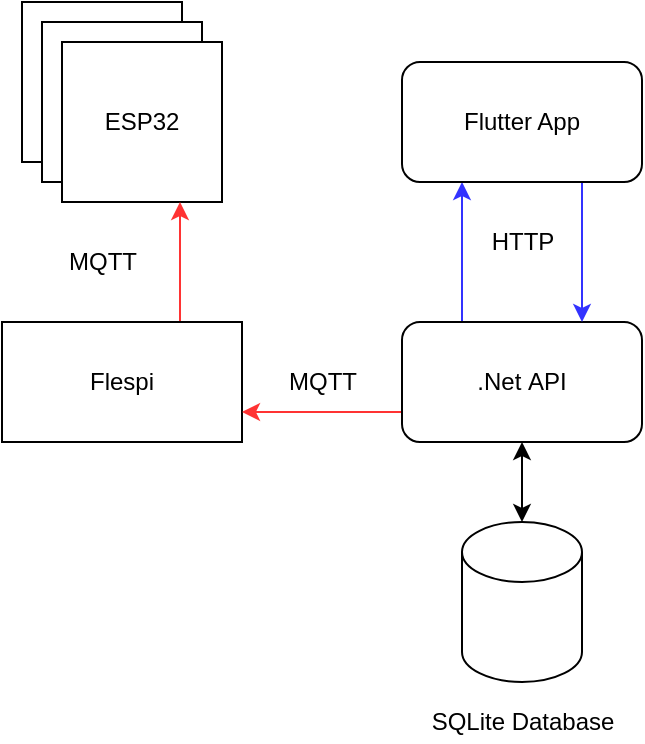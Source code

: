 <mxfile version="18.0.3" type="device"><diagram id="H8dfs-x3mDo7wnk1wnR4" name="Page-1"><mxGraphModel dx="1621" dy="764" grid="1" gridSize="10" guides="1" tooltips="1" connect="1" arrows="1" fold="1" page="1" pageScale="1" pageWidth="827" pageHeight="1169" math="0" shadow="0"><root><mxCell id="0"/><mxCell id="1" parent="0"/><mxCell id="thP0MUZfrDkWqhvspjhM-1" value="" style="whiteSpace=wrap;html=1;aspect=fixed;" vertex="1" parent="1"><mxGeometry x="250" y="200" width="80" height="80" as="geometry"/></mxCell><mxCell id="thP0MUZfrDkWqhvspjhM-2" value="" style="whiteSpace=wrap;html=1;aspect=fixed;" vertex="1" parent="1"><mxGeometry x="260" y="210" width="80" height="80" as="geometry"/></mxCell><mxCell id="thP0MUZfrDkWqhvspjhM-3" value="ESP32" style="whiteSpace=wrap;html=1;aspect=fixed;" vertex="1" parent="1"><mxGeometry x="270" y="220" width="80" height="80" as="geometry"/></mxCell><mxCell id="thP0MUZfrDkWqhvspjhM-5" style="edgeStyle=orthogonalEdgeStyle;rounded=0;orthogonalLoop=1;jettySize=auto;html=1;exitX=0.75;exitY=0;exitDx=0;exitDy=0;entryX=0.75;entryY=1;entryDx=0;entryDy=0;strokeColor=#FF3333;" edge="1" parent="1"><mxGeometry relative="1" as="geometry"><mxPoint x="329" y="360" as="sourcePoint"/><mxPoint x="329" y="300" as="targetPoint"/></mxGeometry></mxCell><mxCell id="thP0MUZfrDkWqhvspjhM-4" value="Flespi" style="rounded=0;whiteSpace=wrap;html=1;" vertex="1" parent="1"><mxGeometry x="240" y="360" width="120" height="60" as="geometry"/></mxCell><mxCell id="thP0MUZfrDkWqhvspjhM-9" style="edgeStyle=orthogonalEdgeStyle;rounded=0;orthogonalLoop=1;jettySize=auto;html=1;exitX=0;exitY=0.75;exitDx=0;exitDy=0;entryX=1;entryY=0.75;entryDx=0;entryDy=0;strokeColor=#FF3333;" edge="1" parent="1" source="thP0MUZfrDkWqhvspjhM-7" target="thP0MUZfrDkWqhvspjhM-4"><mxGeometry relative="1" as="geometry"/></mxCell><mxCell id="thP0MUZfrDkWqhvspjhM-19" style="edgeStyle=orthogonalEdgeStyle;rounded=0;orthogonalLoop=1;jettySize=auto;html=1;exitX=0.25;exitY=0;exitDx=0;exitDy=0;entryX=0.25;entryY=1;entryDx=0;entryDy=0;strokeColor=#3333FF;" edge="1" parent="1" source="thP0MUZfrDkWqhvspjhM-7" target="thP0MUZfrDkWqhvspjhM-10"><mxGeometry relative="1" as="geometry"/></mxCell><mxCell id="thP0MUZfrDkWqhvspjhM-7" value=".Net&amp;nbsp;API" style="rounded=1;whiteSpace=wrap;html=1;" vertex="1" parent="1"><mxGeometry x="440" y="360" width="120" height="60" as="geometry"/></mxCell><mxCell id="thP0MUZfrDkWqhvspjhM-20" style="edgeStyle=orthogonalEdgeStyle;rounded=0;orthogonalLoop=1;jettySize=auto;html=1;exitX=0.75;exitY=1;exitDx=0;exitDy=0;entryX=0.75;entryY=0;entryDx=0;entryDy=0;strokeColor=#3333FF;" edge="1" parent="1" source="thP0MUZfrDkWqhvspjhM-10" target="thP0MUZfrDkWqhvspjhM-7"><mxGeometry relative="1" as="geometry"/></mxCell><mxCell id="thP0MUZfrDkWqhvspjhM-10" value="Flutter App" style="rounded=1;whiteSpace=wrap;html=1;" vertex="1" parent="1"><mxGeometry x="440" y="230" width="120" height="60" as="geometry"/></mxCell><mxCell id="thP0MUZfrDkWqhvspjhM-11" value="" style="shape=cylinder3;whiteSpace=wrap;html=1;boundedLbl=1;backgroundOutline=1;size=15;" vertex="1" parent="1"><mxGeometry x="470" y="460" width="60" height="80" as="geometry"/></mxCell><mxCell id="thP0MUZfrDkWqhvspjhM-16" value="SQLite Database" style="text;html=1;align=center;verticalAlign=middle;resizable=0;points=[];autosize=1;strokeColor=none;fillColor=none;" vertex="1" parent="1"><mxGeometry x="445" y="550" width="110" height="20" as="geometry"/></mxCell><mxCell id="thP0MUZfrDkWqhvspjhM-18" value="" style="endArrow=classic;startArrow=classic;html=1;rounded=0;entryX=0.5;entryY=1;entryDx=0;entryDy=0;exitX=0.5;exitY=0;exitDx=0;exitDy=0;exitPerimeter=0;" edge="1" parent="1" source="thP0MUZfrDkWqhvspjhM-11" target="thP0MUZfrDkWqhvspjhM-7"><mxGeometry width="50" height="50" relative="1" as="geometry"><mxPoint x="370" y="510" as="sourcePoint"/><mxPoint x="420" y="460" as="targetPoint"/></mxGeometry></mxCell><mxCell id="thP0MUZfrDkWqhvspjhM-21" value="MQTT" style="text;html=1;align=center;verticalAlign=middle;resizable=0;points=[];autosize=1;strokeColor=none;fillColor=none;" vertex="1" parent="1"><mxGeometry x="265" y="320" width="50" height="20" as="geometry"/></mxCell><mxCell id="thP0MUZfrDkWqhvspjhM-22" value="&amp;nbsp; &amp;nbsp;MQTT" style="text;html=1;align=center;verticalAlign=middle;resizable=0;points=[];autosize=1;strokeColor=none;fillColor=none;" vertex="1" parent="1"><mxGeometry x="365" y="380" width="60" height="20" as="geometry"/></mxCell><mxCell id="thP0MUZfrDkWqhvspjhM-23" value="&amp;nbsp; &amp;nbsp;HTTP" style="text;html=1;align=center;verticalAlign=middle;resizable=0;points=[];autosize=1;strokeColor=none;fillColor=none;" vertex="1" parent="1"><mxGeometry x="465" y="310" width="60" height="20" as="geometry"/></mxCell></root></mxGraphModel></diagram></mxfile>